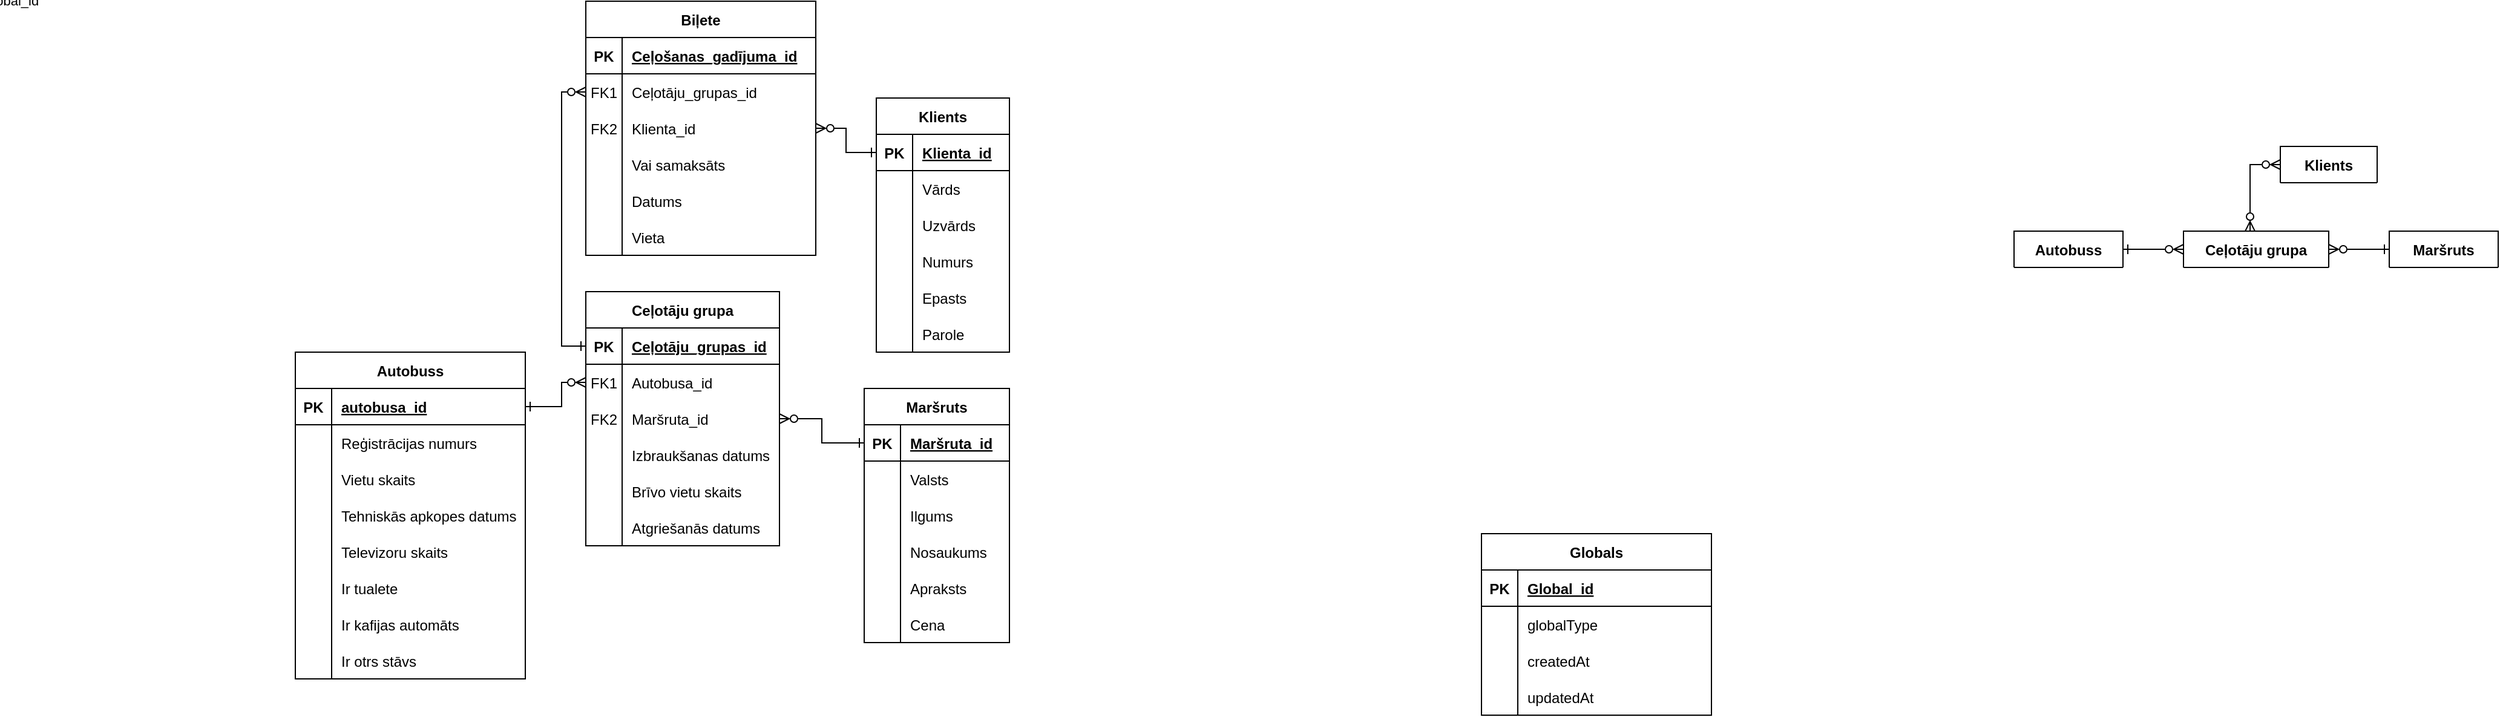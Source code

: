 <mxfile version="26.1.1">
  <diagram id="R2lEEEUBdFMjLlhIrx00" name="Page-1">
    <mxGraphModel dx="106820" dy="83280" grid="1" gridSize="10" guides="1" tooltips="1" connect="1" arrows="1" fold="1" page="1" pageScale="1" pageWidth="850" pageHeight="1100" math="0" shadow="0" extFonts="Permanent Marker^https://fonts.googleapis.com/css?family=Permanent+Marker">
      <root>
        <mxCell id="0" />
        <mxCell id="1" parent="0" />
        <mxCell id="C-vyLk0tnHw3VtMMgP7b-2" value="Ceļotāju grupa" style="shape=table;startSize=30;container=1;collapsible=1;childLayout=tableLayout;fixedRows=1;rowLines=0;fontStyle=1;align=center;resizeLast=1;" parent="1" vertex="1">
          <mxGeometry x="450" y="120" width="160" height="210" as="geometry" />
        </mxCell>
        <mxCell id="C-vyLk0tnHw3VtMMgP7b-3" value="" style="shape=partialRectangle;collapsible=0;dropTarget=0;pointerEvents=0;fillColor=none;points=[[0,0.5],[1,0.5]];portConstraint=eastwest;top=0;left=0;right=0;bottom=1;" parent="C-vyLk0tnHw3VtMMgP7b-2" vertex="1">
          <mxGeometry y="30" width="160" height="30" as="geometry" />
        </mxCell>
        <mxCell id="C-vyLk0tnHw3VtMMgP7b-4" value="PK" style="shape=partialRectangle;overflow=hidden;connectable=0;fillColor=none;top=0;left=0;bottom=0;right=0;fontStyle=1;" parent="C-vyLk0tnHw3VtMMgP7b-3" vertex="1">
          <mxGeometry width="30" height="30" as="geometry">
            <mxRectangle width="30" height="30" as="alternateBounds" />
          </mxGeometry>
        </mxCell>
        <mxCell id="C-vyLk0tnHw3VtMMgP7b-5" value="Ceļotāju_grupas_id" style="shape=partialRectangle;overflow=hidden;connectable=0;fillColor=none;top=0;left=0;bottom=0;right=0;align=left;spacingLeft=6;fontStyle=5;" parent="C-vyLk0tnHw3VtMMgP7b-3" vertex="1">
          <mxGeometry x="30" width="130" height="30" as="geometry">
            <mxRectangle width="130" height="30" as="alternateBounds" />
          </mxGeometry>
        </mxCell>
        <mxCell id="C-vyLk0tnHw3VtMMgP7b-6" value="" style="shape=partialRectangle;collapsible=0;dropTarget=0;pointerEvents=0;fillColor=none;points=[[0,0.5],[1,0.5]];portConstraint=eastwest;top=0;left=0;right=0;bottom=0;" parent="C-vyLk0tnHw3VtMMgP7b-2" vertex="1">
          <mxGeometry y="60" width="160" height="30" as="geometry" />
        </mxCell>
        <mxCell id="C-vyLk0tnHw3VtMMgP7b-7" value="FK1" style="shape=partialRectangle;overflow=hidden;connectable=0;fillColor=none;top=0;left=0;bottom=0;right=0;" parent="C-vyLk0tnHw3VtMMgP7b-6" vertex="1">
          <mxGeometry width="30" height="30" as="geometry">
            <mxRectangle width="30" height="30" as="alternateBounds" />
          </mxGeometry>
        </mxCell>
        <mxCell id="C-vyLk0tnHw3VtMMgP7b-8" value="Autobusa_id" style="shape=partialRectangle;overflow=hidden;connectable=0;fillColor=none;top=0;left=0;bottom=0;right=0;align=left;spacingLeft=6;" parent="C-vyLk0tnHw3VtMMgP7b-6" vertex="1">
          <mxGeometry x="30" width="130" height="30" as="geometry">
            <mxRectangle width="130" height="30" as="alternateBounds" />
          </mxGeometry>
        </mxCell>
        <mxCell id="C-vyLk0tnHw3VtMMgP7b-9" value="" style="shape=partialRectangle;collapsible=0;dropTarget=0;pointerEvents=0;fillColor=none;points=[[0,0.5],[1,0.5]];portConstraint=eastwest;top=0;left=0;right=0;bottom=0;" parent="C-vyLk0tnHw3VtMMgP7b-2" vertex="1">
          <mxGeometry y="90" width="160" height="30" as="geometry" />
        </mxCell>
        <mxCell id="C-vyLk0tnHw3VtMMgP7b-10" value="FK2" style="shape=partialRectangle;overflow=hidden;connectable=0;fillColor=none;top=0;left=0;bottom=0;right=0;" parent="C-vyLk0tnHw3VtMMgP7b-9" vertex="1">
          <mxGeometry width="30" height="30" as="geometry">
            <mxRectangle width="30" height="30" as="alternateBounds" />
          </mxGeometry>
        </mxCell>
        <mxCell id="C-vyLk0tnHw3VtMMgP7b-11" value="Maršruta_id" style="shape=partialRectangle;overflow=hidden;connectable=0;fillColor=none;top=0;left=0;bottom=0;right=0;align=left;spacingLeft=6;" parent="C-vyLk0tnHw3VtMMgP7b-9" vertex="1">
          <mxGeometry x="30" width="130" height="30" as="geometry">
            <mxRectangle width="130" height="30" as="alternateBounds" />
          </mxGeometry>
        </mxCell>
        <mxCell id="g0lsDhZArQbg-Q8tnygF-30" value="" style="shape=partialRectangle;collapsible=0;dropTarget=0;pointerEvents=0;fillColor=none;points=[[0,0.5],[1,0.5]];portConstraint=eastwest;top=0;left=0;right=0;bottom=0;" parent="C-vyLk0tnHw3VtMMgP7b-2" vertex="1">
          <mxGeometry y="120" width="160" height="30" as="geometry" />
        </mxCell>
        <mxCell id="g0lsDhZArQbg-Q8tnygF-31" value="" style="shape=partialRectangle;overflow=hidden;connectable=0;fillColor=none;top=0;left=0;bottom=0;right=0;" parent="g0lsDhZArQbg-Q8tnygF-30" vertex="1">
          <mxGeometry width="30" height="30" as="geometry">
            <mxRectangle width="30" height="30" as="alternateBounds" />
          </mxGeometry>
        </mxCell>
        <mxCell id="g0lsDhZArQbg-Q8tnygF-32" value="Izbraukšanas datums" style="shape=partialRectangle;overflow=hidden;connectable=0;fillColor=none;top=0;left=0;bottom=0;right=0;align=left;spacingLeft=6;" parent="g0lsDhZArQbg-Q8tnygF-30" vertex="1">
          <mxGeometry x="30" width="130" height="30" as="geometry">
            <mxRectangle width="130" height="30" as="alternateBounds" />
          </mxGeometry>
        </mxCell>
        <mxCell id="g0lsDhZArQbg-Q8tnygF-37" value="" style="shape=partialRectangle;collapsible=0;dropTarget=0;pointerEvents=0;fillColor=none;points=[[0,0.5],[1,0.5]];portConstraint=eastwest;top=0;left=0;right=0;bottom=0;" parent="C-vyLk0tnHw3VtMMgP7b-2" vertex="1">
          <mxGeometry y="150" width="160" height="30" as="geometry" />
        </mxCell>
        <mxCell id="g0lsDhZArQbg-Q8tnygF-38" value="" style="shape=partialRectangle;overflow=hidden;connectable=0;fillColor=none;top=0;left=0;bottom=0;right=0;" parent="g0lsDhZArQbg-Q8tnygF-37" vertex="1">
          <mxGeometry width="30" height="30" as="geometry">
            <mxRectangle width="30" height="30" as="alternateBounds" />
          </mxGeometry>
        </mxCell>
        <mxCell id="g0lsDhZArQbg-Q8tnygF-39" value="Brīvo vietu skaits" style="shape=partialRectangle;overflow=hidden;connectable=0;fillColor=none;top=0;left=0;bottom=0;right=0;align=left;spacingLeft=6;" parent="g0lsDhZArQbg-Q8tnygF-37" vertex="1">
          <mxGeometry x="30" width="130" height="30" as="geometry">
            <mxRectangle width="130" height="30" as="alternateBounds" />
          </mxGeometry>
        </mxCell>
        <mxCell id="g0lsDhZArQbg-Q8tnygF-40" value="" style="shape=partialRectangle;collapsible=0;dropTarget=0;pointerEvents=0;fillColor=none;points=[[0,0.5],[1,0.5]];portConstraint=eastwest;top=0;left=0;right=0;bottom=0;" parent="C-vyLk0tnHw3VtMMgP7b-2" vertex="1">
          <mxGeometry y="180" width="160" height="30" as="geometry" />
        </mxCell>
        <mxCell id="g0lsDhZArQbg-Q8tnygF-41" value="" style="shape=partialRectangle;overflow=hidden;connectable=0;fillColor=none;top=0;left=0;bottom=0;right=0;" parent="g0lsDhZArQbg-Q8tnygF-40" vertex="1">
          <mxGeometry width="30" height="30" as="geometry">
            <mxRectangle width="30" height="30" as="alternateBounds" />
          </mxGeometry>
        </mxCell>
        <mxCell id="g0lsDhZArQbg-Q8tnygF-42" value="Atgriešanās datums" style="shape=partialRectangle;overflow=hidden;connectable=0;fillColor=none;top=0;left=0;bottom=0;right=0;align=left;spacingLeft=6;" parent="g0lsDhZArQbg-Q8tnygF-40" vertex="1">
          <mxGeometry x="30" width="130" height="30" as="geometry">
            <mxRectangle width="130" height="30" as="alternateBounds" />
          </mxGeometry>
        </mxCell>
        <mxCell id="C-vyLk0tnHw3VtMMgP7b-13" value="Maršruts" style="shape=table;startSize=30;container=1;collapsible=1;childLayout=tableLayout;fixedRows=1;rowLines=0;fontStyle=1;align=center;resizeLast=1;" parent="1" vertex="1">
          <mxGeometry x="680" y="200" width="120" height="210" as="geometry" />
        </mxCell>
        <mxCell id="C-vyLk0tnHw3VtMMgP7b-14" value="" style="shape=partialRectangle;collapsible=0;dropTarget=0;pointerEvents=0;fillColor=none;points=[[0,0.5],[1,0.5]];portConstraint=eastwest;top=0;left=0;right=0;bottom=1;" parent="C-vyLk0tnHw3VtMMgP7b-13" vertex="1">
          <mxGeometry y="30" width="120" height="30" as="geometry" />
        </mxCell>
        <mxCell id="C-vyLk0tnHw3VtMMgP7b-15" value="PK" style="shape=partialRectangle;overflow=hidden;connectable=0;fillColor=none;top=0;left=0;bottom=0;right=0;fontStyle=1;" parent="C-vyLk0tnHw3VtMMgP7b-14" vertex="1">
          <mxGeometry width="30" height="30" as="geometry">
            <mxRectangle width="30" height="30" as="alternateBounds" />
          </mxGeometry>
        </mxCell>
        <mxCell id="C-vyLk0tnHw3VtMMgP7b-16" value="Maršruta_id" style="shape=partialRectangle;overflow=hidden;connectable=0;fillColor=none;top=0;left=0;bottom=0;right=0;align=left;spacingLeft=6;fontStyle=5;" parent="C-vyLk0tnHw3VtMMgP7b-14" vertex="1">
          <mxGeometry x="30" width="90" height="30" as="geometry">
            <mxRectangle width="90" height="30" as="alternateBounds" />
          </mxGeometry>
        </mxCell>
        <mxCell id="C-vyLk0tnHw3VtMMgP7b-17" value="" style="shape=partialRectangle;collapsible=0;dropTarget=0;pointerEvents=0;fillColor=none;points=[[0,0.5],[1,0.5]];portConstraint=eastwest;top=0;left=0;right=0;bottom=0;" parent="C-vyLk0tnHw3VtMMgP7b-13" vertex="1">
          <mxGeometry y="60" width="120" height="30" as="geometry" />
        </mxCell>
        <mxCell id="C-vyLk0tnHw3VtMMgP7b-18" value="" style="shape=partialRectangle;overflow=hidden;connectable=0;fillColor=none;top=0;left=0;bottom=0;right=0;" parent="C-vyLk0tnHw3VtMMgP7b-17" vertex="1">
          <mxGeometry width="30" height="30" as="geometry">
            <mxRectangle width="30" height="30" as="alternateBounds" />
          </mxGeometry>
        </mxCell>
        <mxCell id="C-vyLk0tnHw3VtMMgP7b-19" value="Valsts" style="shape=partialRectangle;overflow=hidden;connectable=0;fillColor=none;top=0;left=0;bottom=0;right=0;align=left;spacingLeft=6;" parent="C-vyLk0tnHw3VtMMgP7b-17" vertex="1">
          <mxGeometry x="30" width="90" height="30" as="geometry">
            <mxRectangle width="90" height="30" as="alternateBounds" />
          </mxGeometry>
        </mxCell>
        <mxCell id="C-vyLk0tnHw3VtMMgP7b-20" value="" style="shape=partialRectangle;collapsible=0;dropTarget=0;pointerEvents=0;fillColor=none;points=[[0,0.5],[1,0.5]];portConstraint=eastwest;top=0;left=0;right=0;bottom=0;" parent="C-vyLk0tnHw3VtMMgP7b-13" vertex="1">
          <mxGeometry y="90" width="120" height="30" as="geometry" />
        </mxCell>
        <mxCell id="C-vyLk0tnHw3VtMMgP7b-21" value="" style="shape=partialRectangle;overflow=hidden;connectable=0;fillColor=none;top=0;left=0;bottom=0;right=0;" parent="C-vyLk0tnHw3VtMMgP7b-20" vertex="1">
          <mxGeometry width="30" height="30" as="geometry">
            <mxRectangle width="30" height="30" as="alternateBounds" />
          </mxGeometry>
        </mxCell>
        <mxCell id="C-vyLk0tnHw3VtMMgP7b-22" value="Ilgums" style="shape=partialRectangle;overflow=hidden;connectable=0;fillColor=none;top=0;left=0;bottom=0;right=0;align=left;spacingLeft=6;" parent="C-vyLk0tnHw3VtMMgP7b-20" vertex="1">
          <mxGeometry x="30" width="90" height="30" as="geometry">
            <mxRectangle width="90" height="30" as="alternateBounds" />
          </mxGeometry>
        </mxCell>
        <mxCell id="g0lsDhZArQbg-Q8tnygF-44" value="" style="shape=partialRectangle;collapsible=0;dropTarget=0;pointerEvents=0;fillColor=none;points=[[0,0.5],[1,0.5]];portConstraint=eastwest;top=0;left=0;right=0;bottom=0;" parent="C-vyLk0tnHw3VtMMgP7b-13" vertex="1">
          <mxGeometry y="120" width="120" height="30" as="geometry" />
        </mxCell>
        <mxCell id="g0lsDhZArQbg-Q8tnygF-45" value="" style="shape=partialRectangle;overflow=hidden;connectable=0;fillColor=none;top=0;left=0;bottom=0;right=0;" parent="g0lsDhZArQbg-Q8tnygF-44" vertex="1">
          <mxGeometry width="30" height="30" as="geometry">
            <mxRectangle width="30" height="30" as="alternateBounds" />
          </mxGeometry>
        </mxCell>
        <mxCell id="g0lsDhZArQbg-Q8tnygF-46" value="Nosaukums" style="shape=partialRectangle;overflow=hidden;connectable=0;fillColor=none;top=0;left=0;bottom=0;right=0;align=left;spacingLeft=6;" parent="g0lsDhZArQbg-Q8tnygF-44" vertex="1">
          <mxGeometry x="30" width="90" height="30" as="geometry">
            <mxRectangle width="90" height="30" as="alternateBounds" />
          </mxGeometry>
        </mxCell>
        <mxCell id="E3cTzCZMLdIU7vwwAVA3-19" value="" style="shape=partialRectangle;collapsible=0;dropTarget=0;pointerEvents=0;fillColor=none;points=[[0,0.5],[1,0.5]];portConstraint=eastwest;top=0;left=0;right=0;bottom=0;" parent="C-vyLk0tnHw3VtMMgP7b-13" vertex="1">
          <mxGeometry y="150" width="120" height="30" as="geometry" />
        </mxCell>
        <mxCell id="E3cTzCZMLdIU7vwwAVA3-20" value="" style="shape=partialRectangle;overflow=hidden;connectable=0;fillColor=none;top=0;left=0;bottom=0;right=0;" parent="E3cTzCZMLdIU7vwwAVA3-19" vertex="1">
          <mxGeometry width="30" height="30" as="geometry">
            <mxRectangle width="30" height="30" as="alternateBounds" />
          </mxGeometry>
        </mxCell>
        <mxCell id="E3cTzCZMLdIU7vwwAVA3-21" value="Apraksts" style="shape=partialRectangle;overflow=hidden;connectable=0;fillColor=none;top=0;left=0;bottom=0;right=0;align=left;spacingLeft=6;" parent="E3cTzCZMLdIU7vwwAVA3-19" vertex="1">
          <mxGeometry x="30" width="90" height="30" as="geometry">
            <mxRectangle width="90" height="30" as="alternateBounds" />
          </mxGeometry>
        </mxCell>
        <mxCell id="QaolfdY0WdWyIAHLMkis-1" value="" style="shape=partialRectangle;collapsible=0;dropTarget=0;pointerEvents=0;fillColor=none;points=[[0,0.5],[1,0.5]];portConstraint=eastwest;top=0;left=0;right=0;bottom=0;" parent="C-vyLk0tnHw3VtMMgP7b-13" vertex="1">
          <mxGeometry y="180" width="120" height="30" as="geometry" />
        </mxCell>
        <mxCell id="QaolfdY0WdWyIAHLMkis-2" value="" style="shape=partialRectangle;overflow=hidden;connectable=0;fillColor=none;top=0;left=0;bottom=0;right=0;" parent="QaolfdY0WdWyIAHLMkis-1" vertex="1">
          <mxGeometry width="30" height="30" as="geometry">
            <mxRectangle width="30" height="30" as="alternateBounds" />
          </mxGeometry>
        </mxCell>
        <mxCell id="QaolfdY0WdWyIAHLMkis-3" value="Cena" style="shape=partialRectangle;overflow=hidden;connectable=0;fillColor=none;top=0;left=0;bottom=0;right=0;align=left;spacingLeft=6;" parent="QaolfdY0WdWyIAHLMkis-1" vertex="1">
          <mxGeometry x="30" width="90" height="30" as="geometry">
            <mxRectangle width="90" height="30" as="alternateBounds" />
          </mxGeometry>
        </mxCell>
        <mxCell id="C-vyLk0tnHw3VtMMgP7b-23" value="Autobuss" style="shape=table;startSize=30;container=1;collapsible=1;childLayout=tableLayout;fixedRows=1;rowLines=0;fontStyle=1;align=center;resizeLast=1;" parent="1" vertex="1">
          <mxGeometry x="210" y="170" width="190" height="270" as="geometry">
            <mxRectangle x="120" y="120" width="90" height="30" as="alternateBounds" />
          </mxGeometry>
        </mxCell>
        <mxCell id="C-vyLk0tnHw3VtMMgP7b-24" value="" style="shape=partialRectangle;collapsible=0;dropTarget=0;pointerEvents=0;fillColor=none;points=[[0,0.5],[1,0.5]];portConstraint=eastwest;top=0;left=0;right=0;bottom=1;" parent="C-vyLk0tnHw3VtMMgP7b-23" vertex="1">
          <mxGeometry y="30" width="190" height="30" as="geometry" />
        </mxCell>
        <mxCell id="C-vyLk0tnHw3VtMMgP7b-25" value="PK" style="shape=partialRectangle;overflow=hidden;connectable=0;fillColor=none;top=0;left=0;bottom=0;right=0;fontStyle=1;" parent="C-vyLk0tnHw3VtMMgP7b-24" vertex="1">
          <mxGeometry width="30" height="30" as="geometry">
            <mxRectangle width="30" height="30" as="alternateBounds" />
          </mxGeometry>
        </mxCell>
        <mxCell id="C-vyLk0tnHw3VtMMgP7b-26" value="autobusa_id" style="shape=partialRectangle;overflow=hidden;connectable=0;fillColor=none;top=0;left=0;bottom=0;right=0;align=left;spacingLeft=6;fontStyle=5;" parent="C-vyLk0tnHw3VtMMgP7b-24" vertex="1">
          <mxGeometry x="30" width="160" height="30" as="geometry">
            <mxRectangle width="160" height="30" as="alternateBounds" />
          </mxGeometry>
        </mxCell>
        <mxCell id="C-vyLk0tnHw3VtMMgP7b-27" value="" style="shape=partialRectangle;collapsible=0;dropTarget=0;pointerEvents=0;fillColor=none;points=[[0,0.5],[1,0.5]];portConstraint=eastwest;top=0;left=0;right=0;bottom=0;" parent="C-vyLk0tnHw3VtMMgP7b-23" vertex="1">
          <mxGeometry y="60" width="190" height="30" as="geometry" />
        </mxCell>
        <mxCell id="C-vyLk0tnHw3VtMMgP7b-28" value="" style="shape=partialRectangle;overflow=hidden;connectable=0;fillColor=none;top=0;left=0;bottom=0;right=0;" parent="C-vyLk0tnHw3VtMMgP7b-27" vertex="1">
          <mxGeometry width="30" height="30" as="geometry">
            <mxRectangle width="30" height="30" as="alternateBounds" />
          </mxGeometry>
        </mxCell>
        <mxCell id="C-vyLk0tnHw3VtMMgP7b-29" value="Reģistrācijas numurs" style="shape=partialRectangle;overflow=hidden;connectable=0;fillColor=none;top=0;left=0;bottom=0;right=0;align=left;spacingLeft=6;" parent="C-vyLk0tnHw3VtMMgP7b-27" vertex="1">
          <mxGeometry x="30" width="160" height="30" as="geometry">
            <mxRectangle width="160" height="30" as="alternateBounds" />
          </mxGeometry>
        </mxCell>
        <mxCell id="g0lsDhZArQbg-Q8tnygF-17" value="" style="shape=partialRectangle;collapsible=0;dropTarget=0;pointerEvents=0;fillColor=none;points=[[0,0.5],[1,0.5]];portConstraint=eastwest;top=0;left=0;right=0;bottom=0;" parent="C-vyLk0tnHw3VtMMgP7b-23" vertex="1">
          <mxGeometry y="90" width="190" height="30" as="geometry" />
        </mxCell>
        <mxCell id="g0lsDhZArQbg-Q8tnygF-18" value="" style="shape=partialRectangle;overflow=hidden;connectable=0;fillColor=none;top=0;left=0;bottom=0;right=0;" parent="g0lsDhZArQbg-Q8tnygF-17" vertex="1">
          <mxGeometry width="30" height="30" as="geometry">
            <mxRectangle width="30" height="30" as="alternateBounds" />
          </mxGeometry>
        </mxCell>
        <mxCell id="g0lsDhZArQbg-Q8tnygF-19" value="Vietu skaits" style="shape=partialRectangle;overflow=hidden;connectable=0;fillColor=none;top=0;left=0;bottom=0;right=0;align=left;spacingLeft=6;" parent="g0lsDhZArQbg-Q8tnygF-17" vertex="1">
          <mxGeometry x="30" width="160" height="30" as="geometry">
            <mxRectangle width="160" height="30" as="alternateBounds" />
          </mxGeometry>
        </mxCell>
        <mxCell id="g0lsDhZArQbg-Q8tnygF-20" value="" style="shape=partialRectangle;collapsible=0;dropTarget=0;pointerEvents=0;fillColor=none;points=[[0,0.5],[1,0.5]];portConstraint=eastwest;top=0;left=0;right=0;bottom=0;" parent="C-vyLk0tnHw3VtMMgP7b-23" vertex="1">
          <mxGeometry y="120" width="190" height="30" as="geometry" />
        </mxCell>
        <mxCell id="g0lsDhZArQbg-Q8tnygF-21" value="" style="shape=partialRectangle;overflow=hidden;connectable=0;fillColor=none;top=0;left=0;bottom=0;right=0;" parent="g0lsDhZArQbg-Q8tnygF-20" vertex="1">
          <mxGeometry width="30" height="30" as="geometry">
            <mxRectangle width="30" height="30" as="alternateBounds" />
          </mxGeometry>
        </mxCell>
        <mxCell id="g0lsDhZArQbg-Q8tnygF-22" value="Tehniskās apkopes datums" style="shape=partialRectangle;overflow=hidden;connectable=0;fillColor=none;top=0;left=0;bottom=0;right=0;align=left;spacingLeft=6;" parent="g0lsDhZArQbg-Q8tnygF-20" vertex="1">
          <mxGeometry x="30" width="160" height="30" as="geometry">
            <mxRectangle width="160" height="30" as="alternateBounds" />
          </mxGeometry>
        </mxCell>
        <mxCell id="E3cTzCZMLdIU7vwwAVA3-4" value="" style="shape=partialRectangle;collapsible=0;dropTarget=0;pointerEvents=0;fillColor=none;points=[[0,0.5],[1,0.5]];portConstraint=eastwest;top=0;left=0;right=0;bottom=0;" parent="C-vyLk0tnHw3VtMMgP7b-23" vertex="1">
          <mxGeometry y="150" width="190" height="30" as="geometry" />
        </mxCell>
        <mxCell id="E3cTzCZMLdIU7vwwAVA3-5" value="" style="shape=partialRectangle;overflow=hidden;connectable=0;fillColor=none;top=0;left=0;bottom=0;right=0;" parent="E3cTzCZMLdIU7vwwAVA3-4" vertex="1">
          <mxGeometry width="30" height="30" as="geometry">
            <mxRectangle width="30" height="30" as="alternateBounds" />
          </mxGeometry>
        </mxCell>
        <mxCell id="E3cTzCZMLdIU7vwwAVA3-6" value="Televizoru skaits" style="shape=partialRectangle;overflow=hidden;connectable=0;fillColor=none;top=0;left=0;bottom=0;right=0;align=left;spacingLeft=6;" parent="E3cTzCZMLdIU7vwwAVA3-4" vertex="1">
          <mxGeometry x="30" width="160" height="30" as="geometry">
            <mxRectangle width="160" height="30" as="alternateBounds" />
          </mxGeometry>
        </mxCell>
        <mxCell id="E3cTzCZMLdIU7vwwAVA3-7" value="" style="shape=partialRectangle;collapsible=0;dropTarget=0;pointerEvents=0;fillColor=none;points=[[0,0.5],[1,0.5]];portConstraint=eastwest;top=0;left=0;right=0;bottom=0;" parent="C-vyLk0tnHw3VtMMgP7b-23" vertex="1">
          <mxGeometry y="180" width="190" height="30" as="geometry" />
        </mxCell>
        <mxCell id="E3cTzCZMLdIU7vwwAVA3-8" value="" style="shape=partialRectangle;overflow=hidden;connectable=0;fillColor=none;top=0;left=0;bottom=0;right=0;" parent="E3cTzCZMLdIU7vwwAVA3-7" vertex="1">
          <mxGeometry width="30" height="30" as="geometry">
            <mxRectangle width="30" height="30" as="alternateBounds" />
          </mxGeometry>
        </mxCell>
        <mxCell id="E3cTzCZMLdIU7vwwAVA3-9" value="Ir tualete" style="shape=partialRectangle;overflow=hidden;connectable=0;fillColor=none;top=0;left=0;bottom=0;right=0;align=left;spacingLeft=6;" parent="E3cTzCZMLdIU7vwwAVA3-7" vertex="1">
          <mxGeometry x="30" width="160" height="30" as="geometry">
            <mxRectangle width="160" height="30" as="alternateBounds" />
          </mxGeometry>
        </mxCell>
        <mxCell id="E3cTzCZMLdIU7vwwAVA3-10" value="" style="shape=partialRectangle;collapsible=0;dropTarget=0;pointerEvents=0;fillColor=none;points=[[0,0.5],[1,0.5]];portConstraint=eastwest;top=0;left=0;right=0;bottom=0;" parent="C-vyLk0tnHw3VtMMgP7b-23" vertex="1">
          <mxGeometry y="210" width="190" height="30" as="geometry" />
        </mxCell>
        <mxCell id="E3cTzCZMLdIU7vwwAVA3-11" value="" style="shape=partialRectangle;overflow=hidden;connectable=0;fillColor=none;top=0;left=0;bottom=0;right=0;" parent="E3cTzCZMLdIU7vwwAVA3-10" vertex="1">
          <mxGeometry width="30" height="30" as="geometry">
            <mxRectangle width="30" height="30" as="alternateBounds" />
          </mxGeometry>
        </mxCell>
        <mxCell id="E3cTzCZMLdIU7vwwAVA3-12" value="Ir kafijas automāts" style="shape=partialRectangle;overflow=hidden;connectable=0;fillColor=none;top=0;left=0;bottom=0;right=0;align=left;spacingLeft=6;" parent="E3cTzCZMLdIU7vwwAVA3-10" vertex="1">
          <mxGeometry x="30" width="160" height="30" as="geometry">
            <mxRectangle width="160" height="30" as="alternateBounds" />
          </mxGeometry>
        </mxCell>
        <mxCell id="E3cTzCZMLdIU7vwwAVA3-16" value="" style="shape=partialRectangle;collapsible=0;dropTarget=0;pointerEvents=0;fillColor=none;points=[[0,0.5],[1,0.5]];portConstraint=eastwest;top=0;left=0;right=0;bottom=0;" parent="C-vyLk0tnHw3VtMMgP7b-23" vertex="1">
          <mxGeometry y="240" width="190" height="30" as="geometry" />
        </mxCell>
        <mxCell id="E3cTzCZMLdIU7vwwAVA3-17" value="" style="shape=partialRectangle;overflow=hidden;connectable=0;fillColor=none;top=0;left=0;bottom=0;right=0;" parent="E3cTzCZMLdIU7vwwAVA3-16" vertex="1">
          <mxGeometry width="30" height="30" as="geometry">
            <mxRectangle width="30" height="30" as="alternateBounds" />
          </mxGeometry>
        </mxCell>
        <mxCell id="E3cTzCZMLdIU7vwwAVA3-18" value="Ir otrs stāvs" style="shape=partialRectangle;overflow=hidden;connectable=0;fillColor=none;top=0;left=0;bottom=0;right=0;align=left;spacingLeft=6;" parent="E3cTzCZMLdIU7vwwAVA3-16" vertex="1">
          <mxGeometry x="30" width="160" height="30" as="geometry">
            <mxRectangle width="160" height="30" as="alternateBounds" />
          </mxGeometry>
        </mxCell>
        <mxCell id="g0lsDhZArQbg-Q8tnygF-47" value="Biļete" style="shape=table;startSize=30;container=1;collapsible=1;childLayout=tableLayout;fixedRows=1;rowLines=0;fontStyle=1;align=center;resizeLast=1;" parent="1" vertex="1">
          <mxGeometry x="450" y="-120" width="190" height="210" as="geometry" />
        </mxCell>
        <mxCell id="g0lsDhZArQbg-Q8tnygF-48" value="" style="shape=partialRectangle;collapsible=0;dropTarget=0;pointerEvents=0;fillColor=none;points=[[0,0.5],[1,0.5]];portConstraint=eastwest;top=0;left=0;right=0;bottom=1;" parent="g0lsDhZArQbg-Q8tnygF-47" vertex="1">
          <mxGeometry y="30" width="190" height="30" as="geometry" />
        </mxCell>
        <mxCell id="g0lsDhZArQbg-Q8tnygF-49" value="PK" style="shape=partialRectangle;overflow=hidden;connectable=0;fillColor=none;top=0;left=0;bottom=0;right=0;fontStyle=1;" parent="g0lsDhZArQbg-Q8tnygF-48" vertex="1">
          <mxGeometry width="30" height="30" as="geometry">
            <mxRectangle width="30" height="30" as="alternateBounds" />
          </mxGeometry>
        </mxCell>
        <mxCell id="g0lsDhZArQbg-Q8tnygF-50" value="Ceļošanas_gadījuma_id" style="shape=partialRectangle;overflow=hidden;connectable=0;fillColor=none;top=0;left=0;bottom=0;right=0;align=left;spacingLeft=6;fontStyle=5;" parent="g0lsDhZArQbg-Q8tnygF-48" vertex="1">
          <mxGeometry x="30" width="160" height="30" as="geometry">
            <mxRectangle width="160" height="30" as="alternateBounds" />
          </mxGeometry>
        </mxCell>
        <mxCell id="g0lsDhZArQbg-Q8tnygF-51" value="" style="shape=partialRectangle;collapsible=0;dropTarget=0;pointerEvents=0;fillColor=none;points=[[0,0.5],[1,0.5]];portConstraint=eastwest;top=0;left=0;right=0;bottom=0;" parent="g0lsDhZArQbg-Q8tnygF-47" vertex="1">
          <mxGeometry y="60" width="190" height="30" as="geometry" />
        </mxCell>
        <mxCell id="g0lsDhZArQbg-Q8tnygF-52" value="FK1" style="shape=partialRectangle;overflow=hidden;connectable=0;fillColor=none;top=0;left=0;bottom=0;right=0;" parent="g0lsDhZArQbg-Q8tnygF-51" vertex="1">
          <mxGeometry width="30" height="30" as="geometry">
            <mxRectangle width="30" height="30" as="alternateBounds" />
          </mxGeometry>
        </mxCell>
        <mxCell id="g0lsDhZArQbg-Q8tnygF-53" value="Ceļotāju_grupas_id" style="shape=partialRectangle;overflow=hidden;connectable=0;fillColor=none;top=0;left=0;bottom=0;right=0;align=left;spacingLeft=6;" parent="g0lsDhZArQbg-Q8tnygF-51" vertex="1">
          <mxGeometry x="30" width="160" height="30" as="geometry">
            <mxRectangle width="160" height="30" as="alternateBounds" />
          </mxGeometry>
        </mxCell>
        <mxCell id="g0lsDhZArQbg-Q8tnygF-54" value="" style="shape=partialRectangle;collapsible=0;dropTarget=0;pointerEvents=0;fillColor=none;points=[[0,0.5],[1,0.5]];portConstraint=eastwest;top=0;left=0;right=0;bottom=0;" parent="g0lsDhZArQbg-Q8tnygF-47" vertex="1">
          <mxGeometry y="90" width="190" height="30" as="geometry" />
        </mxCell>
        <mxCell id="g0lsDhZArQbg-Q8tnygF-55" value="FK2" style="shape=partialRectangle;overflow=hidden;connectable=0;fillColor=none;top=0;left=0;bottom=0;right=0;" parent="g0lsDhZArQbg-Q8tnygF-54" vertex="1">
          <mxGeometry width="30" height="30" as="geometry">
            <mxRectangle width="30" height="30" as="alternateBounds" />
          </mxGeometry>
        </mxCell>
        <mxCell id="g0lsDhZArQbg-Q8tnygF-56" value="Klienta_id" style="shape=partialRectangle;overflow=hidden;connectable=0;fillColor=none;top=0;left=0;bottom=0;right=0;align=left;spacingLeft=6;" parent="g0lsDhZArQbg-Q8tnygF-54" vertex="1">
          <mxGeometry x="30" width="160" height="30" as="geometry">
            <mxRectangle width="160" height="30" as="alternateBounds" />
          </mxGeometry>
        </mxCell>
        <mxCell id="g0lsDhZArQbg-Q8tnygF-57" value="" style="shape=partialRectangle;collapsible=0;dropTarget=0;pointerEvents=0;fillColor=none;points=[[0,0.5],[1,0.5]];portConstraint=eastwest;top=0;left=0;right=0;bottom=0;" parent="g0lsDhZArQbg-Q8tnygF-47" vertex="1">
          <mxGeometry y="120" width="190" height="30" as="geometry" />
        </mxCell>
        <mxCell id="g0lsDhZArQbg-Q8tnygF-58" value="" style="shape=partialRectangle;overflow=hidden;connectable=0;fillColor=none;top=0;left=0;bottom=0;right=0;" parent="g0lsDhZArQbg-Q8tnygF-57" vertex="1">
          <mxGeometry width="30" height="30" as="geometry">
            <mxRectangle width="30" height="30" as="alternateBounds" />
          </mxGeometry>
        </mxCell>
        <mxCell id="g0lsDhZArQbg-Q8tnygF-59" value="Vai samaksāts" style="shape=partialRectangle;overflow=hidden;connectable=0;fillColor=none;top=0;left=0;bottom=0;right=0;align=left;spacingLeft=6;" parent="g0lsDhZArQbg-Q8tnygF-57" vertex="1">
          <mxGeometry x="30" width="160" height="30" as="geometry">
            <mxRectangle width="160" height="30" as="alternateBounds" />
          </mxGeometry>
        </mxCell>
        <mxCell id="g0lsDhZArQbg-Q8tnygF-60" value="" style="shape=partialRectangle;collapsible=0;dropTarget=0;pointerEvents=0;fillColor=none;points=[[0,0.5],[1,0.5]];portConstraint=eastwest;top=0;left=0;right=0;bottom=0;" parent="g0lsDhZArQbg-Q8tnygF-47" vertex="1">
          <mxGeometry y="150" width="190" height="30" as="geometry" />
        </mxCell>
        <mxCell id="g0lsDhZArQbg-Q8tnygF-61" value="" style="shape=partialRectangle;overflow=hidden;connectable=0;fillColor=none;top=0;left=0;bottom=0;right=0;" parent="g0lsDhZArQbg-Q8tnygF-60" vertex="1">
          <mxGeometry width="30" height="30" as="geometry">
            <mxRectangle width="30" height="30" as="alternateBounds" />
          </mxGeometry>
        </mxCell>
        <mxCell id="g0lsDhZArQbg-Q8tnygF-62" value="Datums" style="shape=partialRectangle;overflow=hidden;connectable=0;fillColor=none;top=0;left=0;bottom=0;right=0;align=left;spacingLeft=6;" parent="g0lsDhZArQbg-Q8tnygF-60" vertex="1">
          <mxGeometry x="30" width="160" height="30" as="geometry">
            <mxRectangle width="160" height="30" as="alternateBounds" />
          </mxGeometry>
        </mxCell>
        <mxCell id="E3cTzCZMLdIU7vwwAVA3-25" value="" style="shape=partialRectangle;collapsible=0;dropTarget=0;pointerEvents=0;fillColor=none;points=[[0,0.5],[1,0.5]];portConstraint=eastwest;top=0;left=0;right=0;bottom=0;" parent="g0lsDhZArQbg-Q8tnygF-47" vertex="1">
          <mxGeometry y="180" width="190" height="30" as="geometry" />
        </mxCell>
        <mxCell id="E3cTzCZMLdIU7vwwAVA3-26" value="" style="shape=partialRectangle;overflow=hidden;connectable=0;fillColor=none;top=0;left=0;bottom=0;right=0;" parent="E3cTzCZMLdIU7vwwAVA3-25" vertex="1">
          <mxGeometry width="30" height="30" as="geometry">
            <mxRectangle width="30" height="30" as="alternateBounds" />
          </mxGeometry>
        </mxCell>
        <mxCell id="E3cTzCZMLdIU7vwwAVA3-27" value="Vieta" style="shape=partialRectangle;overflow=hidden;connectable=0;fillColor=none;top=0;left=0;bottom=0;right=0;align=left;spacingLeft=6;" parent="E3cTzCZMLdIU7vwwAVA3-25" vertex="1">
          <mxGeometry x="30" width="160" height="30" as="geometry">
            <mxRectangle width="160" height="30" as="alternateBounds" />
          </mxGeometry>
        </mxCell>
        <mxCell id="g0lsDhZArQbg-Q8tnygF-63" value="Klients" style="shape=table;startSize=30;container=1;collapsible=1;childLayout=tableLayout;fixedRows=1;rowLines=0;fontStyle=1;align=center;resizeLast=1;" parent="1" vertex="1">
          <mxGeometry x="690" y="-40" width="110" height="210" as="geometry" />
        </mxCell>
        <mxCell id="g0lsDhZArQbg-Q8tnygF-64" value="" style="shape=partialRectangle;collapsible=0;dropTarget=0;pointerEvents=0;fillColor=none;points=[[0,0.5],[1,0.5]];portConstraint=eastwest;top=0;left=0;right=0;bottom=1;" parent="g0lsDhZArQbg-Q8tnygF-63" vertex="1">
          <mxGeometry y="30" width="110" height="30" as="geometry" />
        </mxCell>
        <mxCell id="g0lsDhZArQbg-Q8tnygF-65" value="PK" style="shape=partialRectangle;overflow=hidden;connectable=0;fillColor=none;top=0;left=0;bottom=0;right=0;fontStyle=1;" parent="g0lsDhZArQbg-Q8tnygF-64" vertex="1">
          <mxGeometry width="30" height="30" as="geometry">
            <mxRectangle width="30" height="30" as="alternateBounds" />
          </mxGeometry>
        </mxCell>
        <mxCell id="g0lsDhZArQbg-Q8tnygF-66" value="Klienta_id" style="shape=partialRectangle;overflow=hidden;connectable=0;fillColor=none;top=0;left=0;bottom=0;right=0;align=left;spacingLeft=6;fontStyle=5;" parent="g0lsDhZArQbg-Q8tnygF-64" vertex="1">
          <mxGeometry x="30" width="80" height="30" as="geometry">
            <mxRectangle width="80" height="30" as="alternateBounds" />
          </mxGeometry>
        </mxCell>
        <mxCell id="g0lsDhZArQbg-Q8tnygF-67" value="" style="shape=partialRectangle;collapsible=0;dropTarget=0;pointerEvents=0;fillColor=none;points=[[0,0.5],[1,0.5]];portConstraint=eastwest;top=0;left=0;right=0;bottom=0;" parent="g0lsDhZArQbg-Q8tnygF-63" vertex="1">
          <mxGeometry y="60" width="110" height="30" as="geometry" />
        </mxCell>
        <mxCell id="g0lsDhZArQbg-Q8tnygF-68" value="" style="shape=partialRectangle;overflow=hidden;connectable=0;fillColor=none;top=0;left=0;bottom=0;right=0;" parent="g0lsDhZArQbg-Q8tnygF-67" vertex="1">
          <mxGeometry width="30" height="30" as="geometry">
            <mxRectangle width="30" height="30" as="alternateBounds" />
          </mxGeometry>
        </mxCell>
        <mxCell id="g0lsDhZArQbg-Q8tnygF-69" value="Vārds" style="shape=partialRectangle;overflow=hidden;connectable=0;fillColor=none;top=0;left=0;bottom=0;right=0;align=left;spacingLeft=6;" parent="g0lsDhZArQbg-Q8tnygF-67" vertex="1">
          <mxGeometry x="30" width="80" height="30" as="geometry">
            <mxRectangle width="80" height="30" as="alternateBounds" />
          </mxGeometry>
        </mxCell>
        <mxCell id="g0lsDhZArQbg-Q8tnygF-70" value="" style="shape=partialRectangle;collapsible=0;dropTarget=0;pointerEvents=0;fillColor=none;points=[[0,0.5],[1,0.5]];portConstraint=eastwest;top=0;left=0;right=0;bottom=0;" parent="g0lsDhZArQbg-Q8tnygF-63" vertex="1">
          <mxGeometry y="90" width="110" height="30" as="geometry" />
        </mxCell>
        <mxCell id="g0lsDhZArQbg-Q8tnygF-71" value="" style="shape=partialRectangle;overflow=hidden;connectable=0;fillColor=none;top=0;left=0;bottom=0;right=0;" parent="g0lsDhZArQbg-Q8tnygF-70" vertex="1">
          <mxGeometry width="30" height="30" as="geometry">
            <mxRectangle width="30" height="30" as="alternateBounds" />
          </mxGeometry>
        </mxCell>
        <mxCell id="g0lsDhZArQbg-Q8tnygF-72" value="Uzvārds" style="shape=partialRectangle;overflow=hidden;connectable=0;fillColor=none;top=0;left=0;bottom=0;right=0;align=left;spacingLeft=6;" parent="g0lsDhZArQbg-Q8tnygF-70" vertex="1">
          <mxGeometry x="30" width="80" height="30" as="geometry">
            <mxRectangle width="80" height="30" as="alternateBounds" />
          </mxGeometry>
        </mxCell>
        <mxCell id="g0lsDhZArQbg-Q8tnygF-73" value="" style="shape=partialRectangle;collapsible=0;dropTarget=0;pointerEvents=0;fillColor=none;points=[[0,0.5],[1,0.5]];portConstraint=eastwest;top=0;left=0;right=0;bottom=0;" parent="g0lsDhZArQbg-Q8tnygF-63" vertex="1">
          <mxGeometry y="120" width="110" height="30" as="geometry" />
        </mxCell>
        <mxCell id="g0lsDhZArQbg-Q8tnygF-74" value="" style="shape=partialRectangle;overflow=hidden;connectable=0;fillColor=none;top=0;left=0;bottom=0;right=0;" parent="g0lsDhZArQbg-Q8tnygF-73" vertex="1">
          <mxGeometry width="30" height="30" as="geometry">
            <mxRectangle width="30" height="30" as="alternateBounds" />
          </mxGeometry>
        </mxCell>
        <mxCell id="g0lsDhZArQbg-Q8tnygF-75" value="Numurs" style="shape=partialRectangle;overflow=hidden;connectable=0;fillColor=none;top=0;left=0;bottom=0;right=0;align=left;spacingLeft=6;" parent="g0lsDhZArQbg-Q8tnygF-73" vertex="1">
          <mxGeometry x="30" width="80" height="30" as="geometry">
            <mxRectangle width="80" height="30" as="alternateBounds" />
          </mxGeometry>
        </mxCell>
        <mxCell id="g0lsDhZArQbg-Q8tnygF-76" value="" style="shape=partialRectangle;collapsible=0;dropTarget=0;pointerEvents=0;fillColor=none;points=[[0,0.5],[1,0.5]];portConstraint=eastwest;top=0;left=0;right=0;bottom=0;" parent="g0lsDhZArQbg-Q8tnygF-63" vertex="1">
          <mxGeometry y="150" width="110" height="30" as="geometry" />
        </mxCell>
        <mxCell id="g0lsDhZArQbg-Q8tnygF-77" value="" style="shape=partialRectangle;overflow=hidden;connectable=0;fillColor=none;top=0;left=0;bottom=0;right=0;" parent="g0lsDhZArQbg-Q8tnygF-76" vertex="1">
          <mxGeometry width="30" height="30" as="geometry">
            <mxRectangle width="30" height="30" as="alternateBounds" />
          </mxGeometry>
        </mxCell>
        <mxCell id="g0lsDhZArQbg-Q8tnygF-78" value="Epasts" style="shape=partialRectangle;overflow=hidden;connectable=0;fillColor=none;top=0;left=0;bottom=0;right=0;align=left;spacingLeft=6;" parent="g0lsDhZArQbg-Q8tnygF-76" vertex="1">
          <mxGeometry x="30" width="80" height="30" as="geometry">
            <mxRectangle width="80" height="30" as="alternateBounds" />
          </mxGeometry>
        </mxCell>
        <mxCell id="g0lsDhZArQbg-Q8tnygF-79" value="" style="shape=partialRectangle;collapsible=0;dropTarget=0;pointerEvents=0;fillColor=none;points=[[0,0.5],[1,0.5]];portConstraint=eastwest;top=0;left=0;right=0;bottom=0;" parent="g0lsDhZArQbg-Q8tnygF-63" vertex="1">
          <mxGeometry y="180" width="110" height="30" as="geometry" />
        </mxCell>
        <mxCell id="g0lsDhZArQbg-Q8tnygF-80" value="" style="shape=partialRectangle;overflow=hidden;connectable=0;fillColor=none;top=0;left=0;bottom=0;right=0;" parent="g0lsDhZArQbg-Q8tnygF-79" vertex="1">
          <mxGeometry width="30" height="30" as="geometry">
            <mxRectangle width="30" height="30" as="alternateBounds" />
          </mxGeometry>
        </mxCell>
        <mxCell id="g0lsDhZArQbg-Q8tnygF-81" value="Parole" style="shape=partialRectangle;overflow=hidden;connectable=0;fillColor=none;top=0;left=0;bottom=0;right=0;align=left;spacingLeft=6;" parent="g0lsDhZArQbg-Q8tnygF-79" vertex="1">
          <mxGeometry x="30" width="80" height="30" as="geometry">
            <mxRectangle width="80" height="30" as="alternateBounds" />
          </mxGeometry>
        </mxCell>
        <mxCell id="g0lsDhZArQbg-Q8tnygF-82" style="rounded=0;orthogonalLoop=1;jettySize=auto;html=1;exitX=1;exitY=0.5;exitDx=0;exitDy=0;entryX=0;entryY=0.5;entryDx=0;entryDy=0;edgeStyle=orthogonalEdgeStyle;endArrow=ERzeroToMany;endFill=0;startArrow=ERone;startFill=0;" parent="1" source="C-vyLk0tnHw3VtMMgP7b-24" target="C-vyLk0tnHw3VtMMgP7b-6" edge="1">
          <mxGeometry relative="1" as="geometry">
            <Array as="points">
              <mxPoint x="430" y="215" />
              <mxPoint x="430" y="195" />
            </Array>
          </mxGeometry>
        </mxCell>
        <mxCell id="g0lsDhZArQbg-Q8tnygF-83" style="edgeStyle=orthogonalEdgeStyle;rounded=0;orthogonalLoop=1;jettySize=auto;html=1;exitX=0;exitY=0.5;exitDx=0;exitDy=0;entryX=1;entryY=0.5;entryDx=0;entryDy=0;startArrow=ERone;startFill=0;endArrow=ERzeroToMany;endFill=0;" parent="1" source="C-vyLk0tnHw3VtMMgP7b-14" target="C-vyLk0tnHw3VtMMgP7b-9" edge="1">
          <mxGeometry relative="1" as="geometry" />
        </mxCell>
        <mxCell id="g0lsDhZArQbg-Q8tnygF-84" style="edgeStyle=orthogonalEdgeStyle;rounded=0;orthogonalLoop=1;jettySize=auto;html=1;exitX=0;exitY=0.5;exitDx=0;exitDy=0;entryX=0;entryY=0.5;entryDx=0;entryDy=0;startArrow=ERzeroToMany;startFill=0;endArrow=ERone;endFill=0;" parent="1" source="g0lsDhZArQbg-Q8tnygF-51" target="C-vyLk0tnHw3VtMMgP7b-3" edge="1">
          <mxGeometry relative="1" as="geometry" />
        </mxCell>
        <mxCell id="g0lsDhZArQbg-Q8tnygF-86" style="edgeStyle=orthogonalEdgeStyle;rounded=0;orthogonalLoop=1;jettySize=auto;html=1;exitX=0;exitY=0.5;exitDx=0;exitDy=0;startArrow=ERone;startFill=0;endArrow=ERzeroToMany;endFill=0;" parent="1" source="g0lsDhZArQbg-Q8tnygF-64" target="g0lsDhZArQbg-Q8tnygF-54" edge="1">
          <mxGeometry relative="1" as="geometry" />
        </mxCell>
        <mxCell id="g0lsDhZArQbg-Q8tnygF-87" value="Ceļotāju grupa" style="shape=table;startSize=30;container=1;collapsible=1;childLayout=tableLayout;fixedRows=1;rowLines=0;fontStyle=1;align=center;resizeLast=1;" parent="1" vertex="1" collapsed="1">
          <mxGeometry x="1770" y="70" width="120" height="30" as="geometry">
            <mxRectangle x="1770" y="70" width="250" height="240" as="alternateBounds" />
          </mxGeometry>
        </mxCell>
        <mxCell id="g0lsDhZArQbg-Q8tnygF-88" value="" style="shape=partialRectangle;collapsible=0;dropTarget=0;pointerEvents=0;fillColor=none;points=[[0,0.5],[1,0.5]];portConstraint=eastwest;top=0;left=0;right=0;bottom=1;" parent="g0lsDhZArQbg-Q8tnygF-87" vertex="1">
          <mxGeometry y="30" width="250" height="30" as="geometry" />
        </mxCell>
        <mxCell id="g0lsDhZArQbg-Q8tnygF-89" value="PK" style="shape=partialRectangle;overflow=hidden;connectable=0;fillColor=none;top=0;left=0;bottom=0;right=0;fontStyle=1;" parent="g0lsDhZArQbg-Q8tnygF-88" vertex="1">
          <mxGeometry width="30" height="30" as="geometry">
            <mxRectangle width="30" height="30" as="alternateBounds" />
          </mxGeometry>
        </mxCell>
        <mxCell id="g0lsDhZArQbg-Q8tnygF-90" value="Ceļotāju_grupas_id" style="shape=partialRectangle;overflow=hidden;connectable=0;fillColor=none;top=0;left=0;bottom=0;right=0;align=left;spacingLeft=6;fontStyle=5;" parent="g0lsDhZArQbg-Q8tnygF-88" vertex="1">
          <mxGeometry x="30" width="220" height="30" as="geometry">
            <mxRectangle width="220" height="30" as="alternateBounds" />
          </mxGeometry>
        </mxCell>
        <mxCell id="g0lsDhZArQbg-Q8tnygF-91" value="" style="shape=partialRectangle;collapsible=0;dropTarget=0;pointerEvents=0;fillColor=none;points=[[0,0.5],[1,0.5]];portConstraint=eastwest;top=0;left=0;right=0;bottom=0;" parent="g0lsDhZArQbg-Q8tnygF-87" vertex="1">
          <mxGeometry y="60" width="250" height="30" as="geometry" />
        </mxCell>
        <mxCell id="g0lsDhZArQbg-Q8tnygF-92" value="FK1" style="shape=partialRectangle;overflow=hidden;connectable=0;fillColor=none;top=0;left=0;bottom=0;right=0;" parent="g0lsDhZArQbg-Q8tnygF-91" vertex="1">
          <mxGeometry width="30" height="30" as="geometry">
            <mxRectangle width="30" height="30" as="alternateBounds" />
          </mxGeometry>
        </mxCell>
        <mxCell id="g0lsDhZArQbg-Q8tnygF-93" value="Autobusa_id" style="shape=partialRectangle;overflow=hidden;connectable=0;fillColor=none;top=0;left=0;bottom=0;right=0;align=left;spacingLeft=6;" parent="g0lsDhZArQbg-Q8tnygF-91" vertex="1">
          <mxGeometry x="30" width="220" height="30" as="geometry">
            <mxRectangle width="220" height="30" as="alternateBounds" />
          </mxGeometry>
        </mxCell>
        <mxCell id="g0lsDhZArQbg-Q8tnygF-94" value="" style="shape=partialRectangle;collapsible=0;dropTarget=0;pointerEvents=0;fillColor=none;points=[[0,0.5],[1,0.5]];portConstraint=eastwest;top=0;left=0;right=0;bottom=0;" parent="g0lsDhZArQbg-Q8tnygF-87" vertex="1">
          <mxGeometry y="90" width="250" height="30" as="geometry" />
        </mxCell>
        <mxCell id="g0lsDhZArQbg-Q8tnygF-95" value="FK2" style="shape=partialRectangle;overflow=hidden;connectable=0;fillColor=none;top=0;left=0;bottom=0;right=0;" parent="g0lsDhZArQbg-Q8tnygF-94" vertex="1">
          <mxGeometry width="30" height="30" as="geometry">
            <mxRectangle width="30" height="30" as="alternateBounds" />
          </mxGeometry>
        </mxCell>
        <mxCell id="g0lsDhZArQbg-Q8tnygF-96" value="Maršruta_id" style="shape=partialRectangle;overflow=hidden;connectable=0;fillColor=none;top=0;left=0;bottom=0;right=0;align=left;spacingLeft=6;" parent="g0lsDhZArQbg-Q8tnygF-94" vertex="1">
          <mxGeometry x="30" width="220" height="30" as="geometry">
            <mxRectangle width="220" height="30" as="alternateBounds" />
          </mxGeometry>
        </mxCell>
        <mxCell id="g0lsDhZArQbg-Q8tnygF-97" value="" style="shape=partialRectangle;collapsible=0;dropTarget=0;pointerEvents=0;fillColor=none;points=[[0,0.5],[1,0.5]];portConstraint=eastwest;top=0;left=0;right=0;bottom=0;" parent="g0lsDhZArQbg-Q8tnygF-87" vertex="1">
          <mxGeometry y="120" width="250" height="30" as="geometry" />
        </mxCell>
        <mxCell id="g0lsDhZArQbg-Q8tnygF-98" value="" style="shape=partialRectangle;overflow=hidden;connectable=0;fillColor=none;top=0;left=0;bottom=0;right=0;" parent="g0lsDhZArQbg-Q8tnygF-97" vertex="1">
          <mxGeometry width="30" height="30" as="geometry">
            <mxRectangle width="30" height="30" as="alternateBounds" />
          </mxGeometry>
        </mxCell>
        <mxCell id="g0lsDhZArQbg-Q8tnygF-99" value="Izbraukšanas datums" style="shape=partialRectangle;overflow=hidden;connectable=0;fillColor=none;top=0;left=0;bottom=0;right=0;align=left;spacingLeft=6;" parent="g0lsDhZArQbg-Q8tnygF-97" vertex="1">
          <mxGeometry x="30" width="220" height="30" as="geometry">
            <mxRectangle width="220" height="30" as="alternateBounds" />
          </mxGeometry>
        </mxCell>
        <mxCell id="g0lsDhZArQbg-Q8tnygF-100" value="" style="shape=partialRectangle;collapsible=0;dropTarget=0;pointerEvents=0;fillColor=none;points=[[0,0.5],[1,0.5]];portConstraint=eastwest;top=0;left=0;right=0;bottom=0;" parent="g0lsDhZArQbg-Q8tnygF-87" vertex="1">
          <mxGeometry y="150" width="250" height="30" as="geometry" />
        </mxCell>
        <mxCell id="g0lsDhZArQbg-Q8tnygF-101" value="" style="shape=partialRectangle;overflow=hidden;connectable=0;fillColor=none;top=0;left=0;bottom=0;right=0;" parent="g0lsDhZArQbg-Q8tnygF-100" vertex="1">
          <mxGeometry width="30" height="30" as="geometry">
            <mxRectangle width="30" height="30" as="alternateBounds" />
          </mxGeometry>
        </mxCell>
        <mxCell id="g0lsDhZArQbg-Q8tnygF-102" value="Atgriezšanās datums" style="shape=partialRectangle;overflow=hidden;connectable=0;fillColor=none;top=0;left=0;bottom=0;right=0;align=left;spacingLeft=6;" parent="g0lsDhZArQbg-Q8tnygF-100" vertex="1">
          <mxGeometry x="30" width="220" height="30" as="geometry">
            <mxRectangle width="220" height="30" as="alternateBounds" />
          </mxGeometry>
        </mxCell>
        <mxCell id="g0lsDhZArQbg-Q8tnygF-103" value="" style="shape=partialRectangle;collapsible=0;dropTarget=0;pointerEvents=0;fillColor=none;points=[[0,0.5],[1,0.5]];portConstraint=eastwest;top=0;left=0;right=0;bottom=0;" parent="g0lsDhZArQbg-Q8tnygF-87" vertex="1">
          <mxGeometry y="180" width="250" height="30" as="geometry" />
        </mxCell>
        <mxCell id="g0lsDhZArQbg-Q8tnygF-104" value="" style="shape=partialRectangle;overflow=hidden;connectable=0;fillColor=none;top=0;left=0;bottom=0;right=0;" parent="g0lsDhZArQbg-Q8tnygF-103" vertex="1">
          <mxGeometry width="30" height="30" as="geometry">
            <mxRectangle width="30" height="30" as="alternateBounds" />
          </mxGeometry>
        </mxCell>
        <mxCell id="g0lsDhZArQbg-Q8tnygF-105" value="Brīvo vietu skaits" style="shape=partialRectangle;overflow=hidden;connectable=0;fillColor=none;top=0;left=0;bottom=0;right=0;align=left;spacingLeft=6;" parent="g0lsDhZArQbg-Q8tnygF-103" vertex="1">
          <mxGeometry x="30" width="220" height="30" as="geometry">
            <mxRectangle width="220" height="30" as="alternateBounds" />
          </mxGeometry>
        </mxCell>
        <mxCell id="g0lsDhZArQbg-Q8tnygF-106" value="" style="shape=partialRectangle;collapsible=0;dropTarget=0;pointerEvents=0;fillColor=none;points=[[0,0.5],[1,0.5]];portConstraint=eastwest;top=0;left=0;right=0;bottom=0;" parent="g0lsDhZArQbg-Q8tnygF-87" vertex="1">
          <mxGeometry y="210" width="250" height="30" as="geometry" />
        </mxCell>
        <mxCell id="g0lsDhZArQbg-Q8tnygF-107" value="" style="shape=partialRectangle;overflow=hidden;connectable=0;fillColor=none;top=0;left=0;bottom=0;right=0;" parent="g0lsDhZArQbg-Q8tnygF-106" vertex="1">
          <mxGeometry width="30" height="30" as="geometry">
            <mxRectangle width="30" height="30" as="alternateBounds" />
          </mxGeometry>
        </mxCell>
        <mxCell id="g0lsDhZArQbg-Q8tnygF-108" value="Cena" style="shape=partialRectangle;overflow=hidden;connectable=0;fillColor=none;top=0;left=0;bottom=0;right=0;align=left;spacingLeft=6;" parent="g0lsDhZArQbg-Q8tnygF-106" vertex="1">
          <mxGeometry x="30" width="220" height="30" as="geometry">
            <mxRectangle width="220" height="30" as="alternateBounds" />
          </mxGeometry>
        </mxCell>
        <mxCell id="g0lsDhZArQbg-Q8tnygF-109" value="Maršruts" style="shape=table;startSize=30;container=1;collapsible=1;childLayout=tableLayout;fixedRows=1;rowLines=0;fontStyle=1;align=center;resizeLast=1;" parent="1" vertex="1" collapsed="1">
          <mxGeometry x="1940" y="70" width="90" height="30" as="geometry">
            <mxRectangle x="2110" y="70" width="250" height="150" as="alternateBounds" />
          </mxGeometry>
        </mxCell>
        <mxCell id="g0lsDhZArQbg-Q8tnygF-110" value="" style="shape=partialRectangle;collapsible=0;dropTarget=0;pointerEvents=0;fillColor=none;points=[[0,0.5],[1,0.5]];portConstraint=eastwest;top=0;left=0;right=0;bottom=1;" parent="g0lsDhZArQbg-Q8tnygF-109" vertex="1">
          <mxGeometry y="30" width="250" height="30" as="geometry" />
        </mxCell>
        <mxCell id="g0lsDhZArQbg-Q8tnygF-111" value="PK" style="shape=partialRectangle;overflow=hidden;connectable=0;fillColor=none;top=0;left=0;bottom=0;right=0;fontStyle=1;" parent="g0lsDhZArQbg-Q8tnygF-110" vertex="1">
          <mxGeometry width="30" height="30" as="geometry">
            <mxRectangle width="30" height="30" as="alternateBounds" />
          </mxGeometry>
        </mxCell>
        <mxCell id="g0lsDhZArQbg-Q8tnygF-112" value="Maršruta_id" style="shape=partialRectangle;overflow=hidden;connectable=0;fillColor=none;top=0;left=0;bottom=0;right=0;align=left;spacingLeft=6;fontStyle=5;" parent="g0lsDhZArQbg-Q8tnygF-110" vertex="1">
          <mxGeometry x="30" width="220" height="30" as="geometry">
            <mxRectangle width="220" height="30" as="alternateBounds" />
          </mxGeometry>
        </mxCell>
        <mxCell id="g0lsDhZArQbg-Q8tnygF-113" value="" style="shape=partialRectangle;collapsible=0;dropTarget=0;pointerEvents=0;fillColor=none;points=[[0,0.5],[1,0.5]];portConstraint=eastwest;top=0;left=0;right=0;bottom=0;" parent="g0lsDhZArQbg-Q8tnygF-109" vertex="1">
          <mxGeometry y="60" width="250" height="30" as="geometry" />
        </mxCell>
        <mxCell id="g0lsDhZArQbg-Q8tnygF-114" value="" style="shape=partialRectangle;overflow=hidden;connectable=0;fillColor=none;top=0;left=0;bottom=0;right=0;" parent="g0lsDhZArQbg-Q8tnygF-113" vertex="1">
          <mxGeometry width="30" height="30" as="geometry">
            <mxRectangle width="30" height="30" as="alternateBounds" />
          </mxGeometry>
        </mxCell>
        <mxCell id="g0lsDhZArQbg-Q8tnygF-115" value="Valsts" style="shape=partialRectangle;overflow=hidden;connectable=0;fillColor=none;top=0;left=0;bottom=0;right=0;align=left;spacingLeft=6;" parent="g0lsDhZArQbg-Q8tnygF-113" vertex="1">
          <mxGeometry x="30" width="220" height="30" as="geometry">
            <mxRectangle width="220" height="30" as="alternateBounds" />
          </mxGeometry>
        </mxCell>
        <mxCell id="g0lsDhZArQbg-Q8tnygF-116" value="" style="shape=partialRectangle;collapsible=0;dropTarget=0;pointerEvents=0;fillColor=none;points=[[0,0.5],[1,0.5]];portConstraint=eastwest;top=0;left=0;right=0;bottom=0;" parent="g0lsDhZArQbg-Q8tnygF-109" vertex="1">
          <mxGeometry y="90" width="250" height="30" as="geometry" />
        </mxCell>
        <mxCell id="g0lsDhZArQbg-Q8tnygF-117" value="" style="shape=partialRectangle;overflow=hidden;connectable=0;fillColor=none;top=0;left=0;bottom=0;right=0;" parent="g0lsDhZArQbg-Q8tnygF-116" vertex="1">
          <mxGeometry width="30" height="30" as="geometry">
            <mxRectangle width="30" height="30" as="alternateBounds" />
          </mxGeometry>
        </mxCell>
        <mxCell id="g0lsDhZArQbg-Q8tnygF-118" value="Ilgums" style="shape=partialRectangle;overflow=hidden;connectable=0;fillColor=none;top=0;left=0;bottom=0;right=0;align=left;spacingLeft=6;" parent="g0lsDhZArQbg-Q8tnygF-116" vertex="1">
          <mxGeometry x="30" width="220" height="30" as="geometry">
            <mxRectangle width="220" height="30" as="alternateBounds" />
          </mxGeometry>
        </mxCell>
        <mxCell id="g0lsDhZArQbg-Q8tnygF-119" value="" style="shape=partialRectangle;collapsible=0;dropTarget=0;pointerEvents=0;fillColor=none;points=[[0,0.5],[1,0.5]];portConstraint=eastwest;top=0;left=0;right=0;bottom=0;" parent="g0lsDhZArQbg-Q8tnygF-109" vertex="1">
          <mxGeometry y="120" width="250" height="30" as="geometry" />
        </mxCell>
        <mxCell id="g0lsDhZArQbg-Q8tnygF-120" value="" style="shape=partialRectangle;overflow=hidden;connectable=0;fillColor=none;top=0;left=0;bottom=0;right=0;" parent="g0lsDhZArQbg-Q8tnygF-119" vertex="1">
          <mxGeometry width="30" height="30" as="geometry">
            <mxRectangle width="30" height="30" as="alternateBounds" />
          </mxGeometry>
        </mxCell>
        <mxCell id="g0lsDhZArQbg-Q8tnygF-121" value="Datums" style="shape=partialRectangle;overflow=hidden;connectable=0;fillColor=none;top=0;left=0;bottom=0;right=0;align=left;spacingLeft=6;" parent="g0lsDhZArQbg-Q8tnygF-119" vertex="1">
          <mxGeometry x="30" width="220" height="30" as="geometry">
            <mxRectangle width="220" height="30" as="alternateBounds" />
          </mxGeometry>
        </mxCell>
        <mxCell id="g0lsDhZArQbg-Q8tnygF-122" value="Autobuss" style="shape=table;startSize=30;container=1;collapsible=1;childLayout=tableLayout;fixedRows=1;rowLines=0;fontStyle=1;align=center;resizeLast=1;" parent="1" vertex="1" collapsed="1">
          <mxGeometry x="1630" y="70" width="90" height="30" as="geometry">
            <mxRectangle x="1630" y="70" width="250" height="240" as="alternateBounds" />
          </mxGeometry>
        </mxCell>
        <mxCell id="g0lsDhZArQbg-Q8tnygF-123" value="" style="shape=partialRectangle;collapsible=0;dropTarget=0;pointerEvents=0;fillColor=none;points=[[0,0.5],[1,0.5]];portConstraint=eastwest;top=0;left=0;right=0;bottom=1;" parent="g0lsDhZArQbg-Q8tnygF-122" vertex="1">
          <mxGeometry y="30" width="250" height="30" as="geometry" />
        </mxCell>
        <mxCell id="g0lsDhZArQbg-Q8tnygF-124" value="PK" style="shape=partialRectangle;overflow=hidden;connectable=0;fillColor=none;top=0;left=0;bottom=0;right=0;fontStyle=1;" parent="g0lsDhZArQbg-Q8tnygF-123" vertex="1">
          <mxGeometry width="30" height="30" as="geometry">
            <mxRectangle width="30" height="30" as="alternateBounds" />
          </mxGeometry>
        </mxCell>
        <mxCell id="g0lsDhZArQbg-Q8tnygF-125" value="autobusa_id" style="shape=partialRectangle;overflow=hidden;connectable=0;fillColor=none;top=0;left=0;bottom=0;right=0;align=left;spacingLeft=6;fontStyle=5;" parent="g0lsDhZArQbg-Q8tnygF-123" vertex="1">
          <mxGeometry x="30" width="220" height="30" as="geometry">
            <mxRectangle width="220" height="30" as="alternateBounds" />
          </mxGeometry>
        </mxCell>
        <mxCell id="g0lsDhZArQbg-Q8tnygF-126" value="" style="shape=partialRectangle;collapsible=0;dropTarget=0;pointerEvents=0;fillColor=none;points=[[0,0.5],[1,0.5]];portConstraint=eastwest;top=0;left=0;right=0;bottom=0;" parent="g0lsDhZArQbg-Q8tnygF-122" vertex="1">
          <mxGeometry y="60" width="250" height="30" as="geometry" />
        </mxCell>
        <mxCell id="g0lsDhZArQbg-Q8tnygF-127" value="" style="shape=partialRectangle;overflow=hidden;connectable=0;fillColor=none;top=0;left=0;bottom=0;right=0;" parent="g0lsDhZArQbg-Q8tnygF-126" vertex="1">
          <mxGeometry width="30" height="30" as="geometry">
            <mxRectangle width="30" height="30" as="alternateBounds" />
          </mxGeometry>
        </mxCell>
        <mxCell id="g0lsDhZArQbg-Q8tnygF-128" value="Reģistrācijas numurs" style="shape=partialRectangle;overflow=hidden;connectable=0;fillColor=none;top=0;left=0;bottom=0;right=0;align=left;spacingLeft=6;" parent="g0lsDhZArQbg-Q8tnygF-126" vertex="1">
          <mxGeometry x="30" width="220" height="30" as="geometry">
            <mxRectangle width="220" height="30" as="alternateBounds" />
          </mxGeometry>
        </mxCell>
        <mxCell id="g0lsDhZArQbg-Q8tnygF-129" value="" style="shape=partialRectangle;collapsible=0;dropTarget=0;pointerEvents=0;fillColor=none;points=[[0,0.5],[1,0.5]];portConstraint=eastwest;top=0;left=0;right=0;bottom=0;" parent="g0lsDhZArQbg-Q8tnygF-122" vertex="1">
          <mxGeometry y="90" width="250" height="30" as="geometry" />
        </mxCell>
        <mxCell id="g0lsDhZArQbg-Q8tnygF-130" value="" style="shape=partialRectangle;overflow=hidden;connectable=0;fillColor=none;top=0;left=0;bottom=0;right=0;" parent="g0lsDhZArQbg-Q8tnygF-129" vertex="1">
          <mxGeometry width="30" height="30" as="geometry">
            <mxRectangle width="30" height="30" as="alternateBounds" />
          </mxGeometry>
        </mxCell>
        <mxCell id="g0lsDhZArQbg-Q8tnygF-131" value="Šofera vārds" style="shape=partialRectangle;overflow=hidden;connectable=0;fillColor=none;top=0;left=0;bottom=0;right=0;align=left;spacingLeft=6;" parent="g0lsDhZArQbg-Q8tnygF-129" vertex="1">
          <mxGeometry x="30" width="220" height="30" as="geometry">
            <mxRectangle width="220" height="30" as="alternateBounds" />
          </mxGeometry>
        </mxCell>
        <mxCell id="g0lsDhZArQbg-Q8tnygF-132" value="" style="shape=partialRectangle;collapsible=0;dropTarget=0;pointerEvents=0;fillColor=none;points=[[0,0.5],[1,0.5]];portConstraint=eastwest;top=0;left=0;right=0;bottom=0;" parent="g0lsDhZArQbg-Q8tnygF-122" vertex="1">
          <mxGeometry y="120" width="250" height="30" as="geometry" />
        </mxCell>
        <mxCell id="g0lsDhZArQbg-Q8tnygF-133" value="" style="shape=partialRectangle;overflow=hidden;connectable=0;fillColor=none;top=0;left=0;bottom=0;right=0;" parent="g0lsDhZArQbg-Q8tnygF-132" vertex="1">
          <mxGeometry width="30" height="30" as="geometry">
            <mxRectangle width="30" height="30" as="alternateBounds" />
          </mxGeometry>
        </mxCell>
        <mxCell id="g0lsDhZArQbg-Q8tnygF-134" value="Šofera uzvārds" style="shape=partialRectangle;overflow=hidden;connectable=0;fillColor=none;top=0;left=0;bottom=0;right=0;align=left;spacingLeft=6;" parent="g0lsDhZArQbg-Q8tnygF-132" vertex="1">
          <mxGeometry x="30" width="220" height="30" as="geometry">
            <mxRectangle width="220" height="30" as="alternateBounds" />
          </mxGeometry>
        </mxCell>
        <mxCell id="g0lsDhZArQbg-Q8tnygF-135" value="" style="shape=partialRectangle;collapsible=0;dropTarget=0;pointerEvents=0;fillColor=none;points=[[0,0.5],[1,0.5]];portConstraint=eastwest;top=0;left=0;right=0;bottom=0;" parent="g0lsDhZArQbg-Q8tnygF-122" vertex="1">
          <mxGeometry y="150" width="250" height="30" as="geometry" />
        </mxCell>
        <mxCell id="g0lsDhZArQbg-Q8tnygF-136" value="" style="shape=partialRectangle;overflow=hidden;connectable=0;fillColor=none;top=0;left=0;bottom=0;right=0;" parent="g0lsDhZArQbg-Q8tnygF-135" vertex="1">
          <mxGeometry width="30" height="30" as="geometry">
            <mxRectangle width="30" height="30" as="alternateBounds" />
          </mxGeometry>
        </mxCell>
        <mxCell id="g0lsDhZArQbg-Q8tnygF-137" value="Vietu skaits" style="shape=partialRectangle;overflow=hidden;connectable=0;fillColor=none;top=0;left=0;bottom=0;right=0;align=left;spacingLeft=6;" parent="g0lsDhZArQbg-Q8tnygF-135" vertex="1">
          <mxGeometry x="30" width="220" height="30" as="geometry">
            <mxRectangle width="220" height="30" as="alternateBounds" />
          </mxGeometry>
        </mxCell>
        <mxCell id="g0lsDhZArQbg-Q8tnygF-138" value="" style="shape=partialRectangle;collapsible=0;dropTarget=0;pointerEvents=0;fillColor=none;points=[[0,0.5],[1,0.5]];portConstraint=eastwest;top=0;left=0;right=0;bottom=0;" parent="g0lsDhZArQbg-Q8tnygF-122" vertex="1">
          <mxGeometry y="180" width="250" height="30" as="geometry" />
        </mxCell>
        <mxCell id="g0lsDhZArQbg-Q8tnygF-139" value="" style="shape=partialRectangle;overflow=hidden;connectable=0;fillColor=none;top=0;left=0;bottom=0;right=0;" parent="g0lsDhZArQbg-Q8tnygF-138" vertex="1">
          <mxGeometry width="30" height="30" as="geometry">
            <mxRectangle width="30" height="30" as="alternateBounds" />
          </mxGeometry>
        </mxCell>
        <mxCell id="g0lsDhZArQbg-Q8tnygF-140" value="Tehniskās apkopes" style="shape=partialRectangle;overflow=hidden;connectable=0;fillColor=none;top=0;left=0;bottom=0;right=0;align=left;spacingLeft=6;" parent="g0lsDhZArQbg-Q8tnygF-138" vertex="1">
          <mxGeometry x="30" width="220" height="30" as="geometry">
            <mxRectangle width="220" height="30" as="alternateBounds" />
          </mxGeometry>
        </mxCell>
        <mxCell id="g0lsDhZArQbg-Q8tnygF-141" value="" style="shape=partialRectangle;collapsible=0;dropTarget=0;pointerEvents=0;fillColor=none;points=[[0,0.5],[1,0.5]];portConstraint=eastwest;top=0;left=0;right=0;bottom=0;" parent="g0lsDhZArQbg-Q8tnygF-122" vertex="1">
          <mxGeometry y="210" width="250" height="30" as="geometry" />
        </mxCell>
        <mxCell id="g0lsDhZArQbg-Q8tnygF-142" value="" style="shape=partialRectangle;overflow=hidden;connectable=0;fillColor=none;top=0;left=0;bottom=0;right=0;" parent="g0lsDhZArQbg-Q8tnygF-141" vertex="1">
          <mxGeometry width="30" height="30" as="geometry">
            <mxRectangle width="30" height="30" as="alternateBounds" />
          </mxGeometry>
        </mxCell>
        <mxCell id="g0lsDhZArQbg-Q8tnygF-143" value="Datums" style="shape=partialRectangle;overflow=hidden;connectable=0;fillColor=none;top=0;left=0;bottom=0;right=0;align=left;spacingLeft=6;" parent="g0lsDhZArQbg-Q8tnygF-141" vertex="1">
          <mxGeometry x="30" width="220" height="30" as="geometry">
            <mxRectangle width="220" height="30" as="alternateBounds" />
          </mxGeometry>
        </mxCell>
        <mxCell id="g0lsDhZArQbg-Q8tnygF-160" value="Klients" style="shape=table;startSize=30;container=1;collapsible=1;childLayout=tableLayout;fixedRows=1;rowLines=0;fontStyle=1;align=center;resizeLast=1;" parent="1" vertex="1" collapsed="1">
          <mxGeometry x="1850" width="80" height="30" as="geometry">
            <mxRectangle x="1850" width="250" height="210" as="alternateBounds" />
          </mxGeometry>
        </mxCell>
        <mxCell id="g0lsDhZArQbg-Q8tnygF-161" value="" style="shape=partialRectangle;collapsible=0;dropTarget=0;pointerEvents=0;fillColor=none;points=[[0,0.5],[1,0.5]];portConstraint=eastwest;top=0;left=0;right=0;bottom=1;" parent="g0lsDhZArQbg-Q8tnygF-160" vertex="1">
          <mxGeometry y="30" width="250" height="30" as="geometry" />
        </mxCell>
        <mxCell id="g0lsDhZArQbg-Q8tnygF-162" value="PK" style="shape=partialRectangle;overflow=hidden;connectable=0;fillColor=none;top=0;left=0;bottom=0;right=0;fontStyle=1;" parent="g0lsDhZArQbg-Q8tnygF-161" vertex="1">
          <mxGeometry width="30" height="30" as="geometry">
            <mxRectangle width="30" height="30" as="alternateBounds" />
          </mxGeometry>
        </mxCell>
        <mxCell id="g0lsDhZArQbg-Q8tnygF-163" value="Klienta_id" style="shape=partialRectangle;overflow=hidden;connectable=0;fillColor=none;top=0;left=0;bottom=0;right=0;align=left;spacingLeft=6;fontStyle=5;" parent="g0lsDhZArQbg-Q8tnygF-161" vertex="1">
          <mxGeometry x="30" width="220" height="30" as="geometry">
            <mxRectangle width="220" height="30" as="alternateBounds" />
          </mxGeometry>
        </mxCell>
        <mxCell id="g0lsDhZArQbg-Q8tnygF-164" value="" style="shape=partialRectangle;collapsible=0;dropTarget=0;pointerEvents=0;fillColor=none;points=[[0,0.5],[1,0.5]];portConstraint=eastwest;top=0;left=0;right=0;bottom=0;" parent="g0lsDhZArQbg-Q8tnygF-160" vertex="1">
          <mxGeometry y="60" width="250" height="30" as="geometry" />
        </mxCell>
        <mxCell id="g0lsDhZArQbg-Q8tnygF-165" value="" style="shape=partialRectangle;overflow=hidden;connectable=0;fillColor=none;top=0;left=0;bottom=0;right=0;" parent="g0lsDhZArQbg-Q8tnygF-164" vertex="1">
          <mxGeometry width="30" height="30" as="geometry">
            <mxRectangle width="30" height="30" as="alternateBounds" />
          </mxGeometry>
        </mxCell>
        <mxCell id="g0lsDhZArQbg-Q8tnygF-166" value="Vārds" style="shape=partialRectangle;overflow=hidden;connectable=0;fillColor=none;top=0;left=0;bottom=0;right=0;align=left;spacingLeft=6;" parent="g0lsDhZArQbg-Q8tnygF-164" vertex="1">
          <mxGeometry x="30" width="220" height="30" as="geometry">
            <mxRectangle width="220" height="30" as="alternateBounds" />
          </mxGeometry>
        </mxCell>
        <mxCell id="g0lsDhZArQbg-Q8tnygF-167" value="" style="shape=partialRectangle;collapsible=0;dropTarget=0;pointerEvents=0;fillColor=none;points=[[0,0.5],[1,0.5]];portConstraint=eastwest;top=0;left=0;right=0;bottom=0;" parent="g0lsDhZArQbg-Q8tnygF-160" vertex="1">
          <mxGeometry y="90" width="250" height="30" as="geometry" />
        </mxCell>
        <mxCell id="g0lsDhZArQbg-Q8tnygF-168" value="" style="shape=partialRectangle;overflow=hidden;connectable=0;fillColor=none;top=0;left=0;bottom=0;right=0;" parent="g0lsDhZArQbg-Q8tnygF-167" vertex="1">
          <mxGeometry width="30" height="30" as="geometry">
            <mxRectangle width="30" height="30" as="alternateBounds" />
          </mxGeometry>
        </mxCell>
        <mxCell id="g0lsDhZArQbg-Q8tnygF-169" value="Uzvārds" style="shape=partialRectangle;overflow=hidden;connectable=0;fillColor=none;top=0;left=0;bottom=0;right=0;align=left;spacingLeft=6;" parent="g0lsDhZArQbg-Q8tnygF-167" vertex="1">
          <mxGeometry x="30" width="220" height="30" as="geometry">
            <mxRectangle width="220" height="30" as="alternateBounds" />
          </mxGeometry>
        </mxCell>
        <mxCell id="g0lsDhZArQbg-Q8tnygF-170" value="" style="shape=partialRectangle;collapsible=0;dropTarget=0;pointerEvents=0;fillColor=none;points=[[0,0.5],[1,0.5]];portConstraint=eastwest;top=0;left=0;right=0;bottom=0;" parent="g0lsDhZArQbg-Q8tnygF-160" vertex="1">
          <mxGeometry y="120" width="250" height="30" as="geometry" />
        </mxCell>
        <mxCell id="g0lsDhZArQbg-Q8tnygF-171" value="" style="shape=partialRectangle;overflow=hidden;connectable=0;fillColor=none;top=0;left=0;bottom=0;right=0;" parent="g0lsDhZArQbg-Q8tnygF-170" vertex="1">
          <mxGeometry width="30" height="30" as="geometry">
            <mxRectangle width="30" height="30" as="alternateBounds" />
          </mxGeometry>
        </mxCell>
        <mxCell id="g0lsDhZArQbg-Q8tnygF-172" value="Numurs" style="shape=partialRectangle;overflow=hidden;connectable=0;fillColor=none;top=0;left=0;bottom=0;right=0;align=left;spacingLeft=6;" parent="g0lsDhZArQbg-Q8tnygF-170" vertex="1">
          <mxGeometry x="30" width="220" height="30" as="geometry">
            <mxRectangle width="220" height="30" as="alternateBounds" />
          </mxGeometry>
        </mxCell>
        <mxCell id="g0lsDhZArQbg-Q8tnygF-173" value="" style="shape=partialRectangle;collapsible=0;dropTarget=0;pointerEvents=0;fillColor=none;points=[[0,0.5],[1,0.5]];portConstraint=eastwest;top=0;left=0;right=0;bottom=0;" parent="g0lsDhZArQbg-Q8tnygF-160" vertex="1">
          <mxGeometry y="150" width="250" height="30" as="geometry" />
        </mxCell>
        <mxCell id="g0lsDhZArQbg-Q8tnygF-174" value="" style="shape=partialRectangle;overflow=hidden;connectable=0;fillColor=none;top=0;left=0;bottom=0;right=0;" parent="g0lsDhZArQbg-Q8tnygF-173" vertex="1">
          <mxGeometry width="30" height="30" as="geometry">
            <mxRectangle width="30" height="30" as="alternateBounds" />
          </mxGeometry>
        </mxCell>
        <mxCell id="g0lsDhZArQbg-Q8tnygF-175" value="Epasts" style="shape=partialRectangle;overflow=hidden;connectable=0;fillColor=none;top=0;left=0;bottom=0;right=0;align=left;spacingLeft=6;" parent="g0lsDhZArQbg-Q8tnygF-173" vertex="1">
          <mxGeometry x="30" width="220" height="30" as="geometry">
            <mxRectangle width="220" height="30" as="alternateBounds" />
          </mxGeometry>
        </mxCell>
        <mxCell id="g0lsDhZArQbg-Q8tnygF-176" value="" style="shape=partialRectangle;collapsible=0;dropTarget=0;pointerEvents=0;fillColor=none;points=[[0,0.5],[1,0.5]];portConstraint=eastwest;top=0;left=0;right=0;bottom=0;" parent="g0lsDhZArQbg-Q8tnygF-160" vertex="1">
          <mxGeometry y="180" width="250" height="30" as="geometry" />
        </mxCell>
        <mxCell id="g0lsDhZArQbg-Q8tnygF-177" value="" style="shape=partialRectangle;overflow=hidden;connectable=0;fillColor=none;top=0;left=0;bottom=0;right=0;" parent="g0lsDhZArQbg-Q8tnygF-176" vertex="1">
          <mxGeometry width="30" height="30" as="geometry">
            <mxRectangle width="30" height="30" as="alternateBounds" />
          </mxGeometry>
        </mxCell>
        <mxCell id="g0lsDhZArQbg-Q8tnygF-178" value="Parole" style="shape=partialRectangle;overflow=hidden;connectable=0;fillColor=none;top=0;left=0;bottom=0;right=0;align=left;spacingLeft=6;" parent="g0lsDhZArQbg-Q8tnygF-176" vertex="1">
          <mxGeometry x="30" width="220" height="30" as="geometry">
            <mxRectangle width="220" height="30" as="alternateBounds" />
          </mxGeometry>
        </mxCell>
        <mxCell id="g0lsDhZArQbg-Q8tnygF-179" style="rounded=0;orthogonalLoop=1;jettySize=auto;html=1;exitX=1;exitY=0.5;exitDx=0;exitDy=0;entryX=0;entryY=0.5;entryDx=0;entryDy=0;edgeStyle=orthogonalEdgeStyle;endArrow=ERzeroToMany;endFill=0;startArrow=ERone;startFill=0;" parent="1" source="g0lsDhZArQbg-Q8tnygF-123" target="g0lsDhZArQbg-Q8tnygF-91" edge="1">
          <mxGeometry relative="1" as="geometry" />
        </mxCell>
        <mxCell id="g0lsDhZArQbg-Q8tnygF-180" style="edgeStyle=orthogonalEdgeStyle;rounded=0;orthogonalLoop=1;jettySize=auto;html=1;exitX=0;exitY=0.5;exitDx=0;exitDy=0;entryX=1;entryY=0.5;entryDx=0;entryDy=0;startArrow=ERone;startFill=0;endArrow=ERzeroToMany;endFill=0;" parent="1" source="g0lsDhZArQbg-Q8tnygF-110" target="g0lsDhZArQbg-Q8tnygF-94" edge="1">
          <mxGeometry relative="1" as="geometry" />
        </mxCell>
        <mxCell id="g0lsDhZArQbg-Q8tnygF-182" style="edgeStyle=orthogonalEdgeStyle;rounded=0;orthogonalLoop=1;jettySize=auto;html=1;exitX=0;exitY=0.5;exitDx=0;exitDy=0;startArrow=ERzeroToMany;startFill=0;endArrow=ERzeroToMany;endFill=0;" parent="1" source="g0lsDhZArQbg-Q8tnygF-161" target="g0lsDhZArQbg-Q8tnygF-87" edge="1">
          <mxGeometry relative="1" as="geometry">
            <mxPoint x="1825.067" y="-30" as="targetPoint" />
            <Array as="points">
              <mxPoint x="1825" y="15" />
            </Array>
          </mxGeometry>
        </mxCell>
        <mxCell id="VuMoW-0ZelSzndHmuon8-27" value="FK: user_id" style="edgeStyle=orthogonalEdgeStyle;" parent="1" edge="1" />
        <mxCell id="VuMoW-0ZelSzndHmuon8-28" value="FK: media_id" style="edgeStyle=orthogonalEdgeStyle;" parent="1" edge="1" />
        <mxCell id="VuMoW-0ZelSzndHmuon8-29" value="FK: user_id" style="edgeStyle=orthogonalEdgeStyle;" parent="1" edge="1" />
        <mxCell id="VuMoW-0ZelSzndHmuon8-30" value="FK: global_id" style="edgeStyle=orthogonalEdgeStyle;" parent="1" edge="1" />
        <mxCell id="JOFjSgcYtEQWhMfXFgMh-1" value="Globals" style="shape=table;startSize=30;container=1;collapsible=1;childLayout=tableLayout;fixedRows=1;rowLines=0;fontStyle=1;align=center;resizeLast=1;" vertex="1" parent="1">
          <mxGeometry x="1190" y="320" width="190" height="150" as="geometry">
            <mxRectangle x="120" y="120" width="90" height="30" as="alternateBounds" />
          </mxGeometry>
        </mxCell>
        <mxCell id="JOFjSgcYtEQWhMfXFgMh-2" value="" style="shape=partialRectangle;collapsible=0;dropTarget=0;pointerEvents=0;fillColor=none;points=[[0,0.5],[1,0.5]];portConstraint=eastwest;top=0;left=0;right=0;bottom=1;" vertex="1" parent="JOFjSgcYtEQWhMfXFgMh-1">
          <mxGeometry y="30" width="190" height="30" as="geometry" />
        </mxCell>
        <mxCell id="JOFjSgcYtEQWhMfXFgMh-3" value="PK" style="shape=partialRectangle;overflow=hidden;connectable=0;fillColor=none;top=0;left=0;bottom=0;right=0;fontStyle=1;" vertex="1" parent="JOFjSgcYtEQWhMfXFgMh-2">
          <mxGeometry width="30" height="30" as="geometry">
            <mxRectangle width="30" height="30" as="alternateBounds" />
          </mxGeometry>
        </mxCell>
        <mxCell id="JOFjSgcYtEQWhMfXFgMh-4" value="Global_id" style="shape=partialRectangle;overflow=hidden;connectable=0;fillColor=none;top=0;left=0;bottom=0;right=0;align=left;spacingLeft=6;fontStyle=5;" vertex="1" parent="JOFjSgcYtEQWhMfXFgMh-2">
          <mxGeometry x="30" width="160" height="30" as="geometry">
            <mxRectangle width="160" height="30" as="alternateBounds" />
          </mxGeometry>
        </mxCell>
        <mxCell id="JOFjSgcYtEQWhMfXFgMh-5" value="" style="shape=partialRectangle;collapsible=0;dropTarget=0;pointerEvents=0;fillColor=none;points=[[0,0.5],[1,0.5]];portConstraint=eastwest;top=0;left=0;right=0;bottom=0;" vertex="1" parent="JOFjSgcYtEQWhMfXFgMh-1">
          <mxGeometry y="60" width="190" height="30" as="geometry" />
        </mxCell>
        <mxCell id="JOFjSgcYtEQWhMfXFgMh-6" value="" style="shape=partialRectangle;overflow=hidden;connectable=0;fillColor=none;top=0;left=0;bottom=0;right=0;" vertex="1" parent="JOFjSgcYtEQWhMfXFgMh-5">
          <mxGeometry width="30" height="30" as="geometry">
            <mxRectangle width="30" height="30" as="alternateBounds" />
          </mxGeometry>
        </mxCell>
        <mxCell id="JOFjSgcYtEQWhMfXFgMh-7" value="globalType" style="shape=partialRectangle;overflow=hidden;connectable=0;fillColor=none;top=0;left=0;bottom=0;right=0;align=left;spacingLeft=6;" vertex="1" parent="JOFjSgcYtEQWhMfXFgMh-5">
          <mxGeometry x="30" width="160" height="30" as="geometry">
            <mxRectangle width="160" height="30" as="alternateBounds" />
          </mxGeometry>
        </mxCell>
        <mxCell id="JOFjSgcYtEQWhMfXFgMh-8" value="" style="shape=partialRectangle;collapsible=0;dropTarget=0;pointerEvents=0;fillColor=none;points=[[0,0.5],[1,0.5]];portConstraint=eastwest;top=0;left=0;right=0;bottom=0;" vertex="1" parent="JOFjSgcYtEQWhMfXFgMh-1">
          <mxGeometry y="90" width="190" height="30" as="geometry" />
        </mxCell>
        <mxCell id="JOFjSgcYtEQWhMfXFgMh-9" value="" style="shape=partialRectangle;overflow=hidden;connectable=0;fillColor=none;top=0;left=0;bottom=0;right=0;" vertex="1" parent="JOFjSgcYtEQWhMfXFgMh-8">
          <mxGeometry width="30" height="30" as="geometry">
            <mxRectangle width="30" height="30" as="alternateBounds" />
          </mxGeometry>
        </mxCell>
        <mxCell id="JOFjSgcYtEQWhMfXFgMh-10" value="createdAt" style="shape=partialRectangle;overflow=hidden;connectable=0;fillColor=none;top=0;left=0;bottom=0;right=0;align=left;spacingLeft=6;" vertex="1" parent="JOFjSgcYtEQWhMfXFgMh-8">
          <mxGeometry x="30" width="160" height="30" as="geometry">
            <mxRectangle width="160" height="30" as="alternateBounds" />
          </mxGeometry>
        </mxCell>
        <mxCell id="JOFjSgcYtEQWhMfXFgMh-11" value="" style="shape=partialRectangle;collapsible=0;dropTarget=0;pointerEvents=0;fillColor=none;points=[[0,0.5],[1,0.5]];portConstraint=eastwest;top=0;left=0;right=0;bottom=0;" vertex="1" parent="JOFjSgcYtEQWhMfXFgMh-1">
          <mxGeometry y="120" width="190" height="30" as="geometry" />
        </mxCell>
        <mxCell id="JOFjSgcYtEQWhMfXFgMh-12" value="" style="shape=partialRectangle;overflow=hidden;connectable=0;fillColor=none;top=0;left=0;bottom=0;right=0;" vertex="1" parent="JOFjSgcYtEQWhMfXFgMh-11">
          <mxGeometry width="30" height="30" as="geometry">
            <mxRectangle width="30" height="30" as="alternateBounds" />
          </mxGeometry>
        </mxCell>
        <mxCell id="JOFjSgcYtEQWhMfXFgMh-13" value="updatedAt" style="shape=partialRectangle;overflow=hidden;connectable=0;fillColor=none;top=0;left=0;bottom=0;right=0;align=left;spacingLeft=6;" vertex="1" parent="JOFjSgcYtEQWhMfXFgMh-11">
          <mxGeometry x="30" width="160" height="30" as="geometry">
            <mxRectangle width="160" height="30" as="alternateBounds" />
          </mxGeometry>
        </mxCell>
      </root>
    </mxGraphModel>
  </diagram>
</mxfile>
